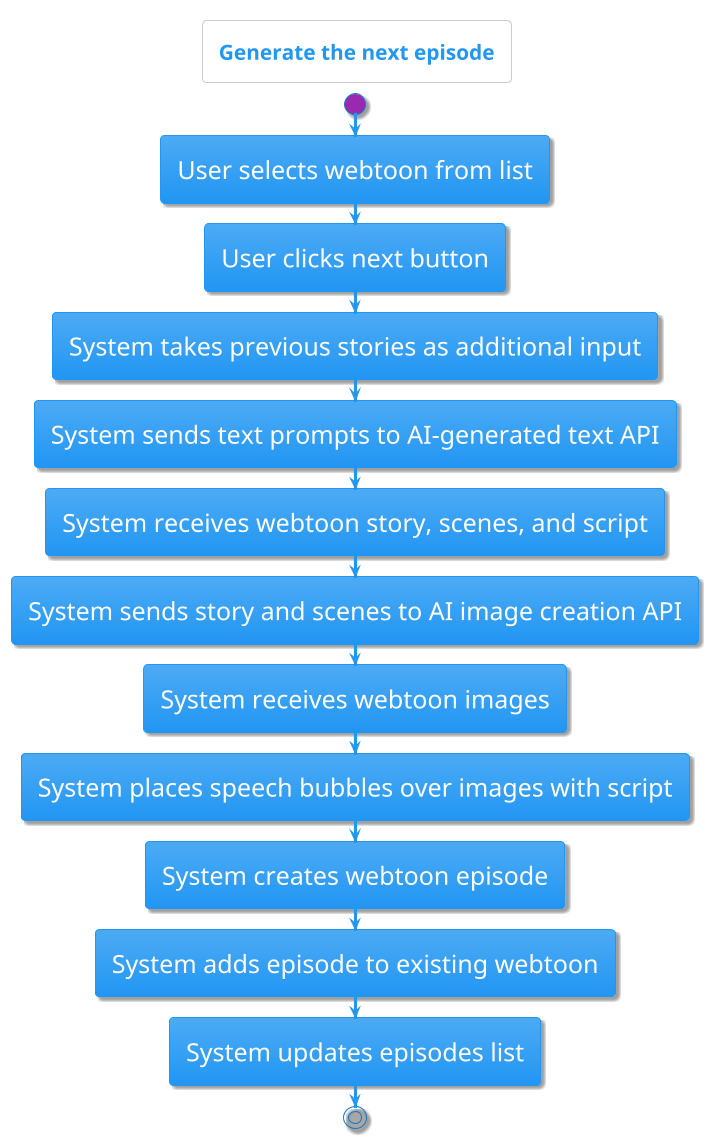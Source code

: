 @startuml
!theme materia
title Generate the next episode
skinparam defaultFontSize 24

start
:User selects webtoon from list;
:User clicks next button;
:System takes previous stories as additional input;
:System sends text prompts to AI-generated text API;
:System receives webtoon story, scenes, and script;
:System sends story and scenes to AI image creation API;
:System receives webtoon images;
:System places speech bubbles over images with script;
:System creates webtoon episode;
:System adds episode to existing webtoon;
:System updates episodes list;
stop
@enduml